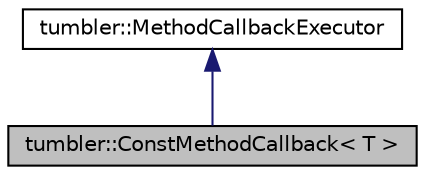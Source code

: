 digraph "tumbler::ConstMethodCallback&lt; T &gt;"
{
  edge [fontname="Helvetica",fontsize="10",labelfontname="Helvetica",labelfontsize="10"];
  node [fontname="Helvetica",fontsize="10",shape=record];
  Node1 [label="tumbler::ConstMethodCallback\< T \>",height=0.2,width=0.4,color="black", fillcolor="grey75", style="filled", fontcolor="black"];
  Node2 -> Node1 [dir="back",color="midnightblue",fontsize="10",style="solid",fontname="Helvetica"];
  Node2 [label="tumbler::MethodCallbackExecutor",height=0.2,width=0.4,color="black", fillcolor="white", style="filled",URL="$classtumbler_1_1_method_callback_executor.html"];
}
